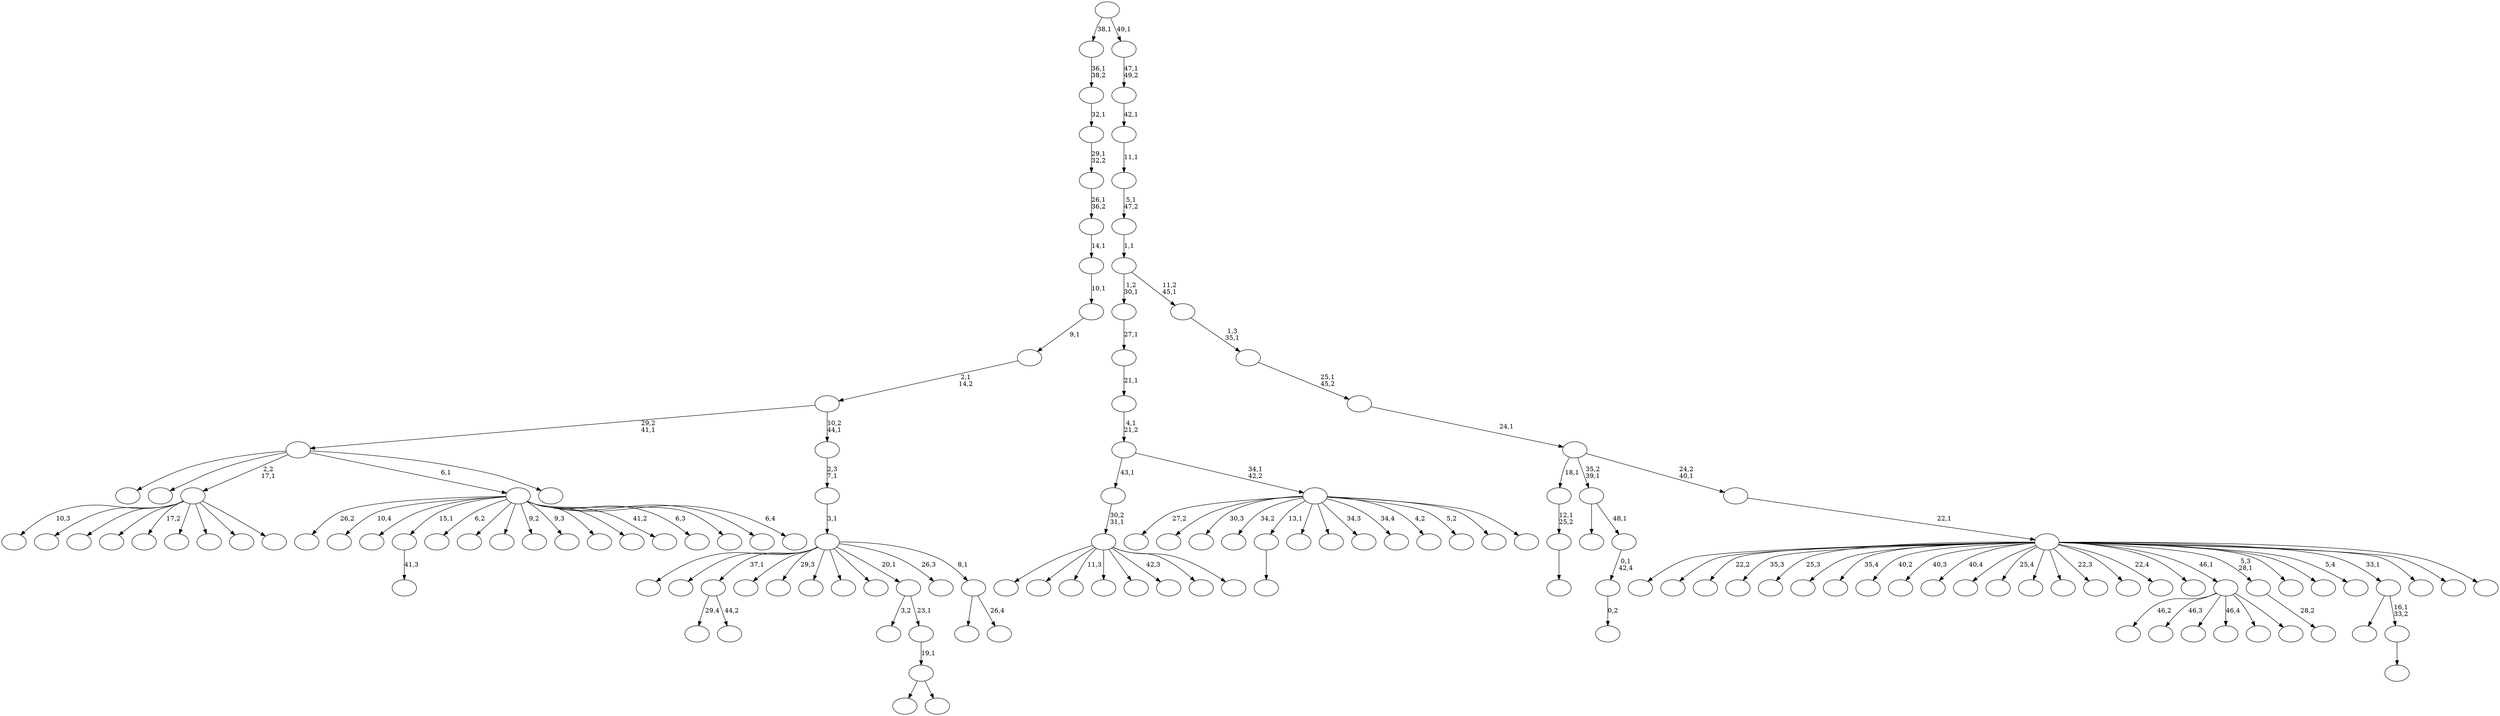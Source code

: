 digraph T {
	150 [label=""]
	149 [label=""]
	148 [label=""]
	147 [label=""]
	146 [label=""]
	145 [label=""]
	144 [label=""]
	143 [label=""]
	142 [label=""]
	141 [label=""]
	140 [label=""]
	139 [label=""]
	138 [label=""]
	137 [label=""]
	136 [label=""]
	135 [label=""]
	134 [label=""]
	133 [label=""]
	132 [label=""]
	131 [label=""]
	130 [label=""]
	129 [label=""]
	128 [label=""]
	127 [label=""]
	126 [label=""]
	125 [label=""]
	124 [label=""]
	123 [label=""]
	122 [label=""]
	121 [label=""]
	120 [label=""]
	119 [label=""]
	118 [label=""]
	117 [label=""]
	116 [label=""]
	115 [label=""]
	114 [label=""]
	113 [label=""]
	112 [label=""]
	111 [label=""]
	110 [label=""]
	109 [label=""]
	108 [label=""]
	107 [label=""]
	106 [label=""]
	105 [label=""]
	104 [label=""]
	103 [label=""]
	102 [label=""]
	101 [label=""]
	100 [label=""]
	99 [label=""]
	98 [label=""]
	97 [label=""]
	96 [label=""]
	95 [label=""]
	94 [label=""]
	93 [label=""]
	92 [label=""]
	91 [label=""]
	90 [label=""]
	89 [label=""]
	88 [label=""]
	87 [label=""]
	86 [label=""]
	85 [label=""]
	84 [label=""]
	83 [label=""]
	82 [label=""]
	81 [label=""]
	80 [label=""]
	79 [label=""]
	78 [label=""]
	77 [label=""]
	76 [label=""]
	75 [label=""]
	74 [label=""]
	73 [label=""]
	72 [label=""]
	71 [label=""]
	70 [label=""]
	69 [label=""]
	68 [label=""]
	67 [label=""]
	66 [label=""]
	65 [label=""]
	64 [label=""]
	63 [label=""]
	62 [label=""]
	61 [label=""]
	60 [label=""]
	59 [label=""]
	58 [label=""]
	57 [label=""]
	56 [label=""]
	55 [label=""]
	54 [label=""]
	53 [label=""]
	52 [label=""]
	51 [label=""]
	50 [label=""]
	49 [label=""]
	48 [label=""]
	47 [label=""]
	46 [label=""]
	45 [label=""]
	44 [label=""]
	43 [label=""]
	42 [label=""]
	41 [label=""]
	40 [label=""]
	39 [label=""]
	38 [label=""]
	37 [label=""]
	36 [label=""]
	35 [label=""]
	34 [label=""]
	33 [label=""]
	32 [label=""]
	31 [label=""]
	30 [label=""]
	29 [label=""]
	28 [label=""]
	27 [label=""]
	26 [label=""]
	25 [label=""]
	24 [label=""]
	23 [label=""]
	22 [label=""]
	21 [label=""]
	20 [label=""]
	19 [label=""]
	18 [label=""]
	17 [label=""]
	16 [label=""]
	15 [label=""]
	14 [label=""]
	13 [label=""]
	12 [label=""]
	11 [label=""]
	10 [label=""]
	9 [label=""]
	8 [label=""]
	7 [label=""]
	6 [label=""]
	5 [label=""]
	4 [label=""]
	3 [label=""]
	2 [label=""]
	1 [label=""]
	0 [label=""]
	138 -> 139 [label="41,3"]
	131 -> 132 [label=""]
	130 -> 131 [label="12,1\n25,2"]
	104 -> 112 [label="29,4"]
	104 -> 105 [label="44,2"]
	101 -> 102 [label=""]
	98 -> 99 [label="0,2"]
	97 -> 98 [label="0,1\n42,4"]
	96 -> 100 [label=""]
	96 -> 97 [label="48,1"]
	67 -> 136 [label="46,2"]
	67 -> 106 [label="46,3"]
	67 -> 91 [label=""]
	67 -> 88 [label="46,4"]
	67 -> 75 [label=""]
	67 -> 68 [label=""]
	64 -> 65 [label="28,2"]
	62 -> 113 [label=""]
	62 -> 63 [label=""]
	61 -> 62 [label="19,1"]
	60 -> 118 [label="3,2"]
	60 -> 61 [label="23,1"]
	51 -> 120 [label="10,3"]
	51 -> 117 [label=""]
	51 -> 116 [label=""]
	51 -> 103 [label=""]
	51 -> 84 [label="17,2"]
	51 -> 71 [label=""]
	51 -> 66 [label=""]
	51 -> 58 [label=""]
	51 -> 52 [label=""]
	49 -> 150 [label="26,2"]
	49 -> 144 [label="10,4"]
	49 -> 141 [label=""]
	49 -> 138 [label="15,1"]
	49 -> 134 [label="6,2"]
	49 -> 107 [label=""]
	49 -> 95 [label=""]
	49 -> 94 [label="9,2"]
	49 -> 87 [label="9,3"]
	49 -> 82 [label=""]
	49 -> 76 [label=""]
	49 -> 72 [label="41,2"]
	49 -> 59 [label="6,3"]
	49 -> 56 [label=""]
	49 -> 55 [label=""]
	49 -> 50 [label="6,4"]
	47 -> 147 [label=""]
	47 -> 133 [label=""]
	47 -> 129 [label="11,3"]
	47 -> 121 [label=""]
	47 -> 86 [label=""]
	47 -> 81 [label="42,3"]
	47 -> 54 [label=""]
	47 -> 48 [label=""]
	46 -> 47 [label="30,2\n31,1"]
	40 -> 148 [label=""]
	40 -> 127 [label=""]
	40 -> 51 [label="2,2\n17,1"]
	40 -> 49 [label="6,1"]
	40 -> 41 [label=""]
	37 -> 143 [label=""]
	37 -> 38 [label="26,4"]
	36 -> 137 [label=""]
	36 -> 122 [label=""]
	36 -> 104 [label="37,1"]
	36 -> 90 [label=""]
	36 -> 79 [label="29,3"]
	36 -> 78 [label=""]
	36 -> 77 [label=""]
	36 -> 74 [label=""]
	36 -> 60 [label="20,1"]
	36 -> 44 [label="26,3"]
	36 -> 37 [label="8,1"]
	35 -> 36 [label="3,1"]
	34 -> 35 [label="2,3\n7,1"]
	33 -> 40 [label="29,2\n41,1"]
	33 -> 34 [label="10,2\n44,1"]
	32 -> 33 [label="2,1\n14,2"]
	31 -> 32 [label="9,1"]
	30 -> 31 [label="10,1"]
	29 -> 30 [label="14,1"]
	28 -> 29 [label="26,1\n36,2"]
	27 -> 28 [label="29,1\n32,2"]
	26 -> 27 [label="32,1"]
	25 -> 26 [label="36,1\n38,2"]
	23 -> 24 [label=""]
	22 -> 114 [label=""]
	22 -> 23 [label="16,1\n33,2"]
	19 -> 149 [label="27,2"]
	19 -> 124 [label=""]
	19 -> 110 [label="30,3"]
	19 -> 108 [label="34,2"]
	19 -> 101 [label="13,1"]
	19 -> 92 [label=""]
	19 -> 85 [label=""]
	19 -> 80 [label="34,3"]
	19 -> 69 [label="34,4"]
	19 -> 45 [label="4,2"]
	19 -> 42 [label="5,2"]
	19 -> 39 [label=""]
	19 -> 20 [label=""]
	18 -> 46 [label="43,1"]
	18 -> 19 [label="34,1\n42,2"]
	17 -> 18 [label="4,1\n21,2"]
	16 -> 17 [label="21,1"]
	15 -> 16 [label="27,1"]
	12 -> 146 [label=""]
	12 -> 145 [label=""]
	12 -> 142 [label="22,2"]
	12 -> 140 [label="35,3"]
	12 -> 135 [label="25,3"]
	12 -> 128 [label=""]
	12 -> 126 [label="35,4"]
	12 -> 125 [label="40,2"]
	12 -> 123 [label="40,3"]
	12 -> 119 [label="40,4"]
	12 -> 115 [label=""]
	12 -> 111 [label="25,4"]
	12 -> 109 [label=""]
	12 -> 93 [label=""]
	12 -> 89 [label="22,3"]
	12 -> 83 [label=""]
	12 -> 73 [label="22,4"]
	12 -> 70 [label=""]
	12 -> 67 [label="46,1"]
	12 -> 64 [label="5,3\n28,1"]
	12 -> 57 [label=""]
	12 -> 53 [label=""]
	12 -> 43 [label="5,4"]
	12 -> 22 [label="33,1"]
	12 -> 21 [label=""]
	12 -> 14 [label=""]
	12 -> 13 [label=""]
	11 -> 12 [label="22,1"]
	10 -> 130 [label="18,1"]
	10 -> 96 [label="35,2\n39,1"]
	10 -> 11 [label="24,2\n40,1"]
	9 -> 10 [label="24,1"]
	8 -> 9 [label="25,1\n45,2"]
	7 -> 8 [label="1,3\n35,1"]
	6 -> 15 [label="1,2\n30,1"]
	6 -> 7 [label="11,2\n45,1"]
	5 -> 6 [label="1,1"]
	4 -> 5 [label="5,1\n47,2"]
	3 -> 4 [label="11,1"]
	2 -> 3 [label="42,1"]
	1 -> 2 [label="47,1\n49,2"]
	0 -> 25 [label="38,1"]
	0 -> 1 [label="49,1"]
}
